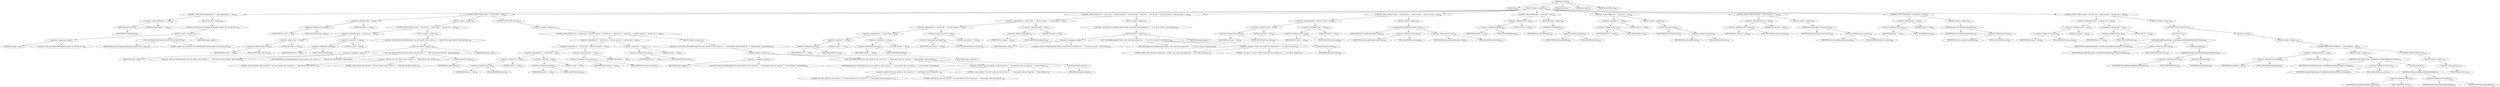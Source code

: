 digraph "execute" {  
"471" [label = <(METHOD,execute)<SUB>362</SUB>> ]
"43" [label = <(PARAM,this)<SUB>362</SUB>> ]
"472" [label = <(BLOCK,&lt;empty&gt;,&lt;empty&gt;)<SUB>362</SUB>> ]
"473" [label = <(CONTROL_STRUCTURE,if (getProject() == null),if (getProject() == null))<SUB>363</SUB>> ]
"474" [label = <(&lt;operator&gt;.equals,getProject() == null)<SUB>363</SUB>> ]
"475" [label = <(getProject,getProject())<SUB>363</SUB>> ]
"42" [label = <(IDENTIFIER,this,getProject())<SUB>363</SUB>> ]
"476" [label = <(LITERAL,null,getProject() == null)<SUB>363</SUB>> ]
"477" [label = <(BLOCK,&lt;empty&gt;,&lt;empty&gt;)<SUB>363</SUB>> ]
"478" [label = <(&lt;operator&gt;.throw,throw new IllegalStateException(&quot;project has not been set&quot;);)<SUB>364</SUB>> ]
"479" [label = <(BLOCK,&lt;empty&gt;,&lt;empty&gt;)<SUB>364</SUB>> ]
"480" [label = <(&lt;operator&gt;.assignment,&lt;empty&gt;)> ]
"481" [label = <(IDENTIFIER,$obj1,&lt;empty&gt;)> ]
"482" [label = <(&lt;operator&gt;.alloc,new IllegalStateException(&quot;project has not been set&quot;))<SUB>364</SUB>> ]
"483" [label = <(&lt;init&gt;,new IllegalStateException(&quot;project has not been set&quot;))<SUB>364</SUB>> ]
"484" [label = <(IDENTIFIER,$obj1,new IllegalStateException(&quot;project has not been set&quot;))> ]
"485" [label = <(LITERAL,&quot;project has not been set&quot;,new IllegalStateException(&quot;project has not been set&quot;))<SUB>364</SUB>> ]
"486" [label = <(IDENTIFIER,$obj1,&lt;empty&gt;)> ]
"487" [label = <(CONTROL_STRUCTURE,if (name != null),if (name != null))<SUB>367</SUB>> ]
"488" [label = <(&lt;operator&gt;.notEquals,name != null)<SUB>367</SUB>> ]
"489" [label = <(&lt;operator&gt;.fieldAccess,this.name)<SUB>367</SUB>> ]
"490" [label = <(IDENTIFIER,this,name != null)<SUB>367</SUB>> ]
"491" [label = <(FIELD_IDENTIFIER,name,name)<SUB>367</SUB>> ]
"492" [label = <(LITERAL,null,name != null)<SUB>367</SUB>> ]
"493" [label = <(BLOCK,&lt;empty&gt;,&lt;empty&gt;)<SUB>367</SUB>> ]
"494" [label = <(CONTROL_STRUCTURE,if (value == null &amp;&amp; ref == null),if (value == null &amp;&amp; ref == null))<SUB>368</SUB>> ]
"495" [label = <(&lt;operator&gt;.logicalAnd,value == null &amp;&amp; ref == null)<SUB>368</SUB>> ]
"496" [label = <(&lt;operator&gt;.equals,value == null)<SUB>368</SUB>> ]
"497" [label = <(&lt;operator&gt;.fieldAccess,this.value)<SUB>368</SUB>> ]
"498" [label = <(IDENTIFIER,this,value == null)<SUB>368</SUB>> ]
"499" [label = <(FIELD_IDENTIFIER,value,value)<SUB>368</SUB>> ]
"500" [label = <(LITERAL,null,value == null)<SUB>368</SUB>> ]
"501" [label = <(&lt;operator&gt;.equals,ref == null)<SUB>368</SUB>> ]
"502" [label = <(&lt;operator&gt;.fieldAccess,this.ref)<SUB>368</SUB>> ]
"503" [label = <(IDENTIFIER,this,ref == null)<SUB>368</SUB>> ]
"504" [label = <(FIELD_IDENTIFIER,ref,ref)<SUB>368</SUB>> ]
"505" [label = <(LITERAL,null,ref == null)<SUB>368</SUB>> ]
"506" [label = <(BLOCK,&lt;empty&gt;,&lt;empty&gt;)<SUB>368</SUB>> ]
"507" [label = <(&lt;operator&gt;.throw,throw new BuildException(&quot;You must specify value, location or &quot; + &quot;refid with the name attribute&quot;, getLocation());)<SUB>369</SUB>> ]
"508" [label = <(BLOCK,&lt;empty&gt;,&lt;empty&gt;)<SUB>369</SUB>> ]
"509" [label = <(&lt;operator&gt;.assignment,&lt;empty&gt;)> ]
"510" [label = <(IDENTIFIER,$obj2,&lt;empty&gt;)> ]
"511" [label = <(&lt;operator&gt;.alloc,new BuildException(&quot;You must specify value, location or &quot; + &quot;refid with the name attribute&quot;, getLocation()))<SUB>369</SUB>> ]
"512" [label = <(&lt;init&gt;,new BuildException(&quot;You must specify value, location or &quot; + &quot;refid with the name attribute&quot;, getLocation()))<SUB>369</SUB>> ]
"513" [label = <(IDENTIFIER,$obj2,new BuildException(&quot;You must specify value, location or &quot; + &quot;refid with the name attribute&quot;, getLocation()))> ]
"514" [label = <(&lt;operator&gt;.addition,&quot;You must specify value, location or &quot; + &quot;refid with the name attribute&quot;)<SUB>369</SUB>> ]
"515" [label = <(LITERAL,&quot;You must specify value, location or &quot;,&quot;You must specify value, location or &quot; + &quot;refid with the name attribute&quot;)<SUB>369</SUB>> ]
"516" [label = <(LITERAL,&quot;refid with the name attribute&quot;,&quot;You must specify value, location or &quot; + &quot;refid with the name attribute&quot;)<SUB>370</SUB>> ]
"517" [label = <(getLocation,getLocation())<SUB>371</SUB>> ]
"44" [label = <(IDENTIFIER,this,getLocation())<SUB>371</SUB>> ]
"518" [label = <(IDENTIFIER,$obj2,&lt;empty&gt;)> ]
"519" [label = <(CONTROL_STRUCTURE,else,else)<SUB>373</SUB>> ]
"520" [label = <(BLOCK,&lt;empty&gt;,&lt;empty&gt;)<SUB>373</SUB>> ]
"521" [label = <(CONTROL_STRUCTURE,if (url == null &amp;&amp; file == null &amp;&amp; resource == null &amp;&amp; env == null),if (url == null &amp;&amp; file == null &amp;&amp; resource == null &amp;&amp; env == null))<SUB>374</SUB>> ]
"522" [label = <(&lt;operator&gt;.logicalAnd,url == null &amp;&amp; file == null &amp;&amp; resource == null &amp;&amp; env == null)<SUB>374</SUB>> ]
"523" [label = <(&lt;operator&gt;.logicalAnd,url == null &amp;&amp; file == null &amp;&amp; resource == null)<SUB>374</SUB>> ]
"524" [label = <(&lt;operator&gt;.logicalAnd,url == null &amp;&amp; file == null)<SUB>374</SUB>> ]
"525" [label = <(&lt;operator&gt;.equals,url == null)<SUB>374</SUB>> ]
"526" [label = <(&lt;operator&gt;.fieldAccess,this.url)<SUB>374</SUB>> ]
"527" [label = <(IDENTIFIER,this,url == null)<SUB>374</SUB>> ]
"528" [label = <(FIELD_IDENTIFIER,url,url)<SUB>374</SUB>> ]
"529" [label = <(LITERAL,null,url == null)<SUB>374</SUB>> ]
"530" [label = <(&lt;operator&gt;.equals,file == null)<SUB>374</SUB>> ]
"531" [label = <(&lt;operator&gt;.fieldAccess,this.file)<SUB>374</SUB>> ]
"532" [label = <(IDENTIFIER,this,file == null)<SUB>374</SUB>> ]
"533" [label = <(FIELD_IDENTIFIER,file,file)<SUB>374</SUB>> ]
"534" [label = <(LITERAL,null,file == null)<SUB>374</SUB>> ]
"535" [label = <(&lt;operator&gt;.equals,resource == null)<SUB>374</SUB>> ]
"536" [label = <(&lt;operator&gt;.fieldAccess,this.resource)<SUB>374</SUB>> ]
"537" [label = <(IDENTIFIER,this,resource == null)<SUB>374</SUB>> ]
"538" [label = <(FIELD_IDENTIFIER,resource,resource)<SUB>374</SUB>> ]
"539" [label = <(LITERAL,null,resource == null)<SUB>374</SUB>> ]
"540" [label = <(&lt;operator&gt;.equals,env == null)<SUB>374</SUB>> ]
"541" [label = <(&lt;operator&gt;.fieldAccess,this.env)<SUB>374</SUB>> ]
"542" [label = <(IDENTIFIER,this,env == null)<SUB>374</SUB>> ]
"543" [label = <(FIELD_IDENTIFIER,env,env)<SUB>374</SUB>> ]
"544" [label = <(LITERAL,null,env == null)<SUB>374</SUB>> ]
"545" [label = <(BLOCK,&lt;empty&gt;,&lt;empty&gt;)<SUB>374</SUB>> ]
"546" [label = <(&lt;operator&gt;.throw,throw new BuildException(&quot;You must specify url, file, resource or &quot; + &quot;environment when not using the &quot; + &quot;name attribute&quot;, getLocation());)<SUB>375</SUB>> ]
"547" [label = <(BLOCK,&lt;empty&gt;,&lt;empty&gt;)<SUB>375</SUB>> ]
"548" [label = <(&lt;operator&gt;.assignment,&lt;empty&gt;)> ]
"549" [label = <(IDENTIFIER,$obj3,&lt;empty&gt;)> ]
"550" [label = <(&lt;operator&gt;.alloc,new BuildException(&quot;You must specify url, file, resource or &quot; + &quot;environment when not using the &quot; + &quot;name attribute&quot;, getLocation()))<SUB>375</SUB>> ]
"551" [label = <(&lt;init&gt;,new BuildException(&quot;You must specify url, file, resource or &quot; + &quot;environment when not using the &quot; + &quot;name attribute&quot;, getLocation()))<SUB>375</SUB>> ]
"552" [label = <(IDENTIFIER,$obj3,new BuildException(&quot;You must specify url, file, resource or &quot; + &quot;environment when not using the &quot; + &quot;name attribute&quot;, getLocation()))> ]
"553" [label = <(&lt;operator&gt;.addition,&quot;You must specify url, file, resource or &quot; + &quot;environment when not using the &quot; + &quot;name attribute&quot;)<SUB>375</SUB>> ]
"554" [label = <(&lt;operator&gt;.addition,&quot;You must specify url, file, resource or &quot; + &quot;environment when not using the &quot;)<SUB>375</SUB>> ]
"555" [label = <(LITERAL,&quot;You must specify url, file, resource or &quot;,&quot;You must specify url, file, resource or &quot; + &quot;environment when not using the &quot;)<SUB>375</SUB>> ]
"556" [label = <(LITERAL,&quot;environment when not using the &quot;,&quot;You must specify url, file, resource or &quot; + &quot;environment when not using the &quot;)<SUB>376</SUB>> ]
"557" [label = <(LITERAL,&quot;name attribute&quot;,&quot;You must specify url, file, resource or &quot; + &quot;environment when not using the &quot; + &quot;name attribute&quot;)<SUB>377</SUB>> ]
"558" [label = <(getLocation,getLocation())<SUB>377</SUB>> ]
"45" [label = <(IDENTIFIER,this,getLocation())<SUB>377</SUB>> ]
"559" [label = <(IDENTIFIER,$obj3,&lt;empty&gt;)> ]
"560" [label = <(CONTROL_STRUCTURE,if (url == null &amp;&amp; file == null &amp;&amp; resource == null &amp;&amp; prefix != null),if (url == null &amp;&amp; file == null &amp;&amp; resource == null &amp;&amp; prefix != null))<SUB>381</SUB>> ]
"561" [label = <(&lt;operator&gt;.logicalAnd,url == null &amp;&amp; file == null &amp;&amp; resource == null &amp;&amp; prefix != null)<SUB>381</SUB>> ]
"562" [label = <(&lt;operator&gt;.logicalAnd,url == null &amp;&amp; file == null &amp;&amp; resource == null)<SUB>381</SUB>> ]
"563" [label = <(&lt;operator&gt;.logicalAnd,url == null &amp;&amp; file == null)<SUB>381</SUB>> ]
"564" [label = <(&lt;operator&gt;.equals,url == null)<SUB>381</SUB>> ]
"565" [label = <(&lt;operator&gt;.fieldAccess,this.url)<SUB>381</SUB>> ]
"566" [label = <(IDENTIFIER,this,url == null)<SUB>381</SUB>> ]
"567" [label = <(FIELD_IDENTIFIER,url,url)<SUB>381</SUB>> ]
"568" [label = <(LITERAL,null,url == null)<SUB>381</SUB>> ]
"569" [label = <(&lt;operator&gt;.equals,file == null)<SUB>381</SUB>> ]
"570" [label = <(&lt;operator&gt;.fieldAccess,this.file)<SUB>381</SUB>> ]
"571" [label = <(IDENTIFIER,this,file == null)<SUB>381</SUB>> ]
"572" [label = <(FIELD_IDENTIFIER,file,file)<SUB>381</SUB>> ]
"573" [label = <(LITERAL,null,file == null)<SUB>381</SUB>> ]
"574" [label = <(&lt;operator&gt;.equals,resource == null)<SUB>381</SUB>> ]
"575" [label = <(&lt;operator&gt;.fieldAccess,this.resource)<SUB>381</SUB>> ]
"576" [label = <(IDENTIFIER,this,resource == null)<SUB>381</SUB>> ]
"577" [label = <(FIELD_IDENTIFIER,resource,resource)<SUB>381</SUB>> ]
"578" [label = <(LITERAL,null,resource == null)<SUB>381</SUB>> ]
"579" [label = <(&lt;operator&gt;.notEquals,prefix != null)<SUB>381</SUB>> ]
"580" [label = <(&lt;operator&gt;.fieldAccess,this.prefix)<SUB>381</SUB>> ]
"581" [label = <(IDENTIFIER,this,prefix != null)<SUB>381</SUB>> ]
"582" [label = <(FIELD_IDENTIFIER,prefix,prefix)<SUB>381</SUB>> ]
"583" [label = <(LITERAL,null,prefix != null)<SUB>381</SUB>> ]
"584" [label = <(BLOCK,&lt;empty&gt;,&lt;empty&gt;)<SUB>381</SUB>> ]
"585" [label = <(&lt;operator&gt;.throw,throw new BuildException(&quot;Prefix is only valid when loading from &quot; + &quot;a url, file or resource&quot;, getLocation());)<SUB>382</SUB>> ]
"586" [label = <(BLOCK,&lt;empty&gt;,&lt;empty&gt;)<SUB>382</SUB>> ]
"587" [label = <(&lt;operator&gt;.assignment,&lt;empty&gt;)> ]
"588" [label = <(IDENTIFIER,$obj4,&lt;empty&gt;)> ]
"589" [label = <(&lt;operator&gt;.alloc,new BuildException(&quot;Prefix is only valid when loading from &quot; + &quot;a url, file or resource&quot;, getLocation()))<SUB>382</SUB>> ]
"590" [label = <(&lt;init&gt;,new BuildException(&quot;Prefix is only valid when loading from &quot; + &quot;a url, file or resource&quot;, getLocation()))<SUB>382</SUB>> ]
"591" [label = <(IDENTIFIER,$obj4,new BuildException(&quot;Prefix is only valid when loading from &quot; + &quot;a url, file or resource&quot;, getLocation()))> ]
"592" [label = <(&lt;operator&gt;.addition,&quot;Prefix is only valid when loading from &quot; + &quot;a url, file or resource&quot;)<SUB>382</SUB>> ]
"593" [label = <(LITERAL,&quot;Prefix is only valid when loading from &quot;,&quot;Prefix is only valid when loading from &quot; + &quot;a url, file or resource&quot;)<SUB>382</SUB>> ]
"594" [label = <(LITERAL,&quot;a url, file or resource&quot;,&quot;Prefix is only valid when loading from &quot; + &quot;a url, file or resource&quot;)<SUB>383</SUB>> ]
"595" [label = <(getLocation,getLocation())<SUB>383</SUB>> ]
"46" [label = <(IDENTIFIER,this,getLocation())<SUB>383</SUB>> ]
"596" [label = <(IDENTIFIER,$obj4,&lt;empty&gt;)> ]
"597" [label = <(CONTROL_STRUCTURE,if ((name != null) &amp;&amp; (value != null)),if ((name != null) &amp;&amp; (value != null)))<SUB>386</SUB>> ]
"598" [label = <(&lt;operator&gt;.logicalAnd,(name != null) &amp;&amp; (value != null))<SUB>386</SUB>> ]
"599" [label = <(&lt;operator&gt;.notEquals,name != null)<SUB>386</SUB>> ]
"600" [label = <(&lt;operator&gt;.fieldAccess,this.name)<SUB>386</SUB>> ]
"601" [label = <(IDENTIFIER,this,name != null)<SUB>386</SUB>> ]
"602" [label = <(FIELD_IDENTIFIER,name,name)<SUB>386</SUB>> ]
"603" [label = <(LITERAL,null,name != null)<SUB>386</SUB>> ]
"604" [label = <(&lt;operator&gt;.notEquals,value != null)<SUB>386</SUB>> ]
"605" [label = <(&lt;operator&gt;.fieldAccess,this.value)<SUB>386</SUB>> ]
"606" [label = <(IDENTIFIER,this,value != null)<SUB>386</SUB>> ]
"607" [label = <(FIELD_IDENTIFIER,value,value)<SUB>386</SUB>> ]
"608" [label = <(LITERAL,null,value != null)<SUB>386</SUB>> ]
"609" [label = <(BLOCK,&lt;empty&gt;,&lt;empty&gt;)<SUB>386</SUB>> ]
"610" [label = <(addProperty,this.addProperty(name, value))<SUB>387</SUB>> ]
"47" [label = <(IDENTIFIER,this,this.addProperty(name, value))<SUB>387</SUB>> ]
"611" [label = <(&lt;operator&gt;.fieldAccess,this.name)<SUB>387</SUB>> ]
"612" [label = <(IDENTIFIER,this,this.addProperty(name, value))<SUB>387</SUB>> ]
"613" [label = <(FIELD_IDENTIFIER,name,name)<SUB>387</SUB>> ]
"614" [label = <(&lt;operator&gt;.fieldAccess,this.value)<SUB>387</SUB>> ]
"615" [label = <(IDENTIFIER,this,this.addProperty(name, value))<SUB>387</SUB>> ]
"616" [label = <(FIELD_IDENTIFIER,value,value)<SUB>387</SUB>> ]
"617" [label = <(CONTROL_STRUCTURE,if (file != null),if (file != null))<SUB>390</SUB>> ]
"618" [label = <(&lt;operator&gt;.notEquals,file != null)<SUB>390</SUB>> ]
"619" [label = <(&lt;operator&gt;.fieldAccess,this.file)<SUB>390</SUB>> ]
"620" [label = <(IDENTIFIER,this,file != null)<SUB>390</SUB>> ]
"621" [label = <(FIELD_IDENTIFIER,file,file)<SUB>390</SUB>> ]
"622" [label = <(LITERAL,null,file != null)<SUB>390</SUB>> ]
"623" [label = <(BLOCK,&lt;empty&gt;,&lt;empty&gt;)<SUB>390</SUB>> ]
"624" [label = <(loadFile,this.loadFile(file))<SUB>391</SUB>> ]
"48" [label = <(IDENTIFIER,this,this.loadFile(file))<SUB>391</SUB>> ]
"625" [label = <(&lt;operator&gt;.fieldAccess,this.file)<SUB>391</SUB>> ]
"626" [label = <(IDENTIFIER,this,this.loadFile(file))<SUB>391</SUB>> ]
"627" [label = <(FIELD_IDENTIFIER,file,file)<SUB>391</SUB>> ]
"628" [label = <(CONTROL_STRUCTURE,if (url != null),if (url != null))<SUB>394</SUB>> ]
"629" [label = <(&lt;operator&gt;.notEquals,url != null)<SUB>394</SUB>> ]
"630" [label = <(&lt;operator&gt;.fieldAccess,this.url)<SUB>394</SUB>> ]
"631" [label = <(IDENTIFIER,this,url != null)<SUB>394</SUB>> ]
"632" [label = <(FIELD_IDENTIFIER,url,url)<SUB>394</SUB>> ]
"633" [label = <(LITERAL,null,url != null)<SUB>394</SUB>> ]
"634" [label = <(BLOCK,&lt;empty&gt;,&lt;empty&gt;)<SUB>394</SUB>> ]
"635" [label = <(loadUrl,this.loadUrl(url))<SUB>395</SUB>> ]
"49" [label = <(IDENTIFIER,this,this.loadUrl(url))<SUB>395</SUB>> ]
"636" [label = <(&lt;operator&gt;.fieldAccess,this.url)<SUB>395</SUB>> ]
"637" [label = <(IDENTIFIER,this,this.loadUrl(url))<SUB>395</SUB>> ]
"638" [label = <(FIELD_IDENTIFIER,url,url)<SUB>395</SUB>> ]
"639" [label = <(CONTROL_STRUCTURE,if (resource != null),if (resource != null))<SUB>398</SUB>> ]
"640" [label = <(&lt;operator&gt;.notEquals,resource != null)<SUB>398</SUB>> ]
"641" [label = <(&lt;operator&gt;.fieldAccess,this.resource)<SUB>398</SUB>> ]
"642" [label = <(IDENTIFIER,this,resource != null)<SUB>398</SUB>> ]
"643" [label = <(FIELD_IDENTIFIER,resource,resource)<SUB>398</SUB>> ]
"644" [label = <(LITERAL,null,resource != null)<SUB>398</SUB>> ]
"645" [label = <(BLOCK,&lt;empty&gt;,&lt;empty&gt;)<SUB>398</SUB>> ]
"646" [label = <(loadResource,this.loadResource(resource))<SUB>399</SUB>> ]
"50" [label = <(IDENTIFIER,this,this.loadResource(resource))<SUB>399</SUB>> ]
"647" [label = <(&lt;operator&gt;.fieldAccess,this.resource)<SUB>399</SUB>> ]
"648" [label = <(IDENTIFIER,this,this.loadResource(resource))<SUB>399</SUB>> ]
"649" [label = <(FIELD_IDENTIFIER,resource,resource)<SUB>399</SUB>> ]
"650" [label = <(CONTROL_STRUCTURE,if (env != null),if (env != null))<SUB>402</SUB>> ]
"651" [label = <(&lt;operator&gt;.notEquals,env != null)<SUB>402</SUB>> ]
"652" [label = <(&lt;operator&gt;.fieldAccess,this.env)<SUB>402</SUB>> ]
"653" [label = <(IDENTIFIER,this,env != null)<SUB>402</SUB>> ]
"654" [label = <(FIELD_IDENTIFIER,env,env)<SUB>402</SUB>> ]
"655" [label = <(LITERAL,null,env != null)<SUB>402</SUB>> ]
"656" [label = <(BLOCK,&lt;empty&gt;,&lt;empty&gt;)<SUB>402</SUB>> ]
"657" [label = <(loadEnvironment,this.loadEnvironment(env))<SUB>403</SUB>> ]
"51" [label = <(IDENTIFIER,this,this.loadEnvironment(env))<SUB>403</SUB>> ]
"658" [label = <(&lt;operator&gt;.fieldAccess,this.env)<SUB>403</SUB>> ]
"659" [label = <(IDENTIFIER,this,this.loadEnvironment(env))<SUB>403</SUB>> ]
"660" [label = <(FIELD_IDENTIFIER,env,env)<SUB>403</SUB>> ]
"661" [label = <(CONTROL_STRUCTURE,if ((name != null) &amp;&amp; (ref != null)),if ((name != null) &amp;&amp; (ref != null)))<SUB>406</SUB>> ]
"662" [label = <(&lt;operator&gt;.logicalAnd,(name != null) &amp;&amp; (ref != null))<SUB>406</SUB>> ]
"663" [label = <(&lt;operator&gt;.notEquals,name != null)<SUB>406</SUB>> ]
"664" [label = <(&lt;operator&gt;.fieldAccess,this.name)<SUB>406</SUB>> ]
"665" [label = <(IDENTIFIER,this,name != null)<SUB>406</SUB>> ]
"666" [label = <(FIELD_IDENTIFIER,name,name)<SUB>406</SUB>> ]
"667" [label = <(LITERAL,null,name != null)<SUB>406</SUB>> ]
"668" [label = <(&lt;operator&gt;.notEquals,ref != null)<SUB>406</SUB>> ]
"669" [label = <(&lt;operator&gt;.fieldAccess,this.ref)<SUB>406</SUB>> ]
"670" [label = <(IDENTIFIER,this,ref != null)<SUB>406</SUB>> ]
"671" [label = <(FIELD_IDENTIFIER,ref,ref)<SUB>406</SUB>> ]
"672" [label = <(LITERAL,null,ref != null)<SUB>406</SUB>> ]
"673" [label = <(BLOCK,&lt;empty&gt;,&lt;empty&gt;)<SUB>406</SUB>> ]
"674" [label = <(CONTROL_STRUCTURE,try,try)<SUB>407</SUB>> ]
"675" [label = <(BLOCK,try,try)<SUB>407</SUB>> ]
"676" [label = <(addProperty,addProperty(name, ref.getReferencedObject(getProject()).toString()))<SUB>408</SUB>> ]
"53" [label = <(IDENTIFIER,this,addProperty(name, ref.getReferencedObject(getProject()).toString()))<SUB>408</SUB>> ]
"677" [label = <(&lt;operator&gt;.fieldAccess,this.name)<SUB>408</SUB>> ]
"678" [label = <(IDENTIFIER,this,addProperty(name, ref.getReferencedObject(getProject()).toString()))<SUB>408</SUB>> ]
"679" [label = <(FIELD_IDENTIFIER,name,name)<SUB>408</SUB>> ]
"680" [label = <(toString,toString())<SUB>409</SUB>> ]
"681" [label = <(getReferencedObject,getReferencedObject(getProject()))<SUB>409</SUB>> ]
"682" [label = <(&lt;operator&gt;.fieldAccess,this.ref)<SUB>409</SUB>> ]
"683" [label = <(IDENTIFIER,this,getReferencedObject(getProject()))<SUB>409</SUB>> ]
"684" [label = <(FIELD_IDENTIFIER,ref,ref)<SUB>409</SUB>> ]
"685" [label = <(getProject,getProject())<SUB>409</SUB>> ]
"52" [label = <(IDENTIFIER,this,getProject())<SUB>409</SUB>> ]
"686" [label = <(BLOCK,catch,catch)> ]
"687" [label = <(BLOCK,&lt;empty&gt;,&lt;empty&gt;)<SUB>410</SUB>> ]
"688" [label = <(CONTROL_STRUCTURE,if (fallback != null),if (fallback != null))<SUB>411</SUB>> ]
"689" [label = <(&lt;operator&gt;.notEquals,fallback != null)<SUB>411</SUB>> ]
"690" [label = <(&lt;operator&gt;.fieldAccess,this.fallback)<SUB>411</SUB>> ]
"691" [label = <(IDENTIFIER,this,fallback != null)<SUB>411</SUB>> ]
"692" [label = <(FIELD_IDENTIFIER,fallback,fallback)<SUB>411</SUB>> ]
"693" [label = <(LITERAL,null,fallback != null)<SUB>411</SUB>> ]
"694" [label = <(BLOCK,&lt;empty&gt;,&lt;empty&gt;)<SUB>411</SUB>> ]
"695" [label = <(addProperty,addProperty(name, ref.getReferencedObject(fallback).toString()))<SUB>412</SUB>> ]
"54" [label = <(IDENTIFIER,this,addProperty(name, ref.getReferencedObject(fallback).toString()))<SUB>412</SUB>> ]
"696" [label = <(&lt;operator&gt;.fieldAccess,this.name)<SUB>412</SUB>> ]
"697" [label = <(IDENTIFIER,this,addProperty(name, ref.getReferencedObject(fallback).toString()))<SUB>412</SUB>> ]
"698" [label = <(FIELD_IDENTIFIER,name,name)<SUB>412</SUB>> ]
"699" [label = <(toString,toString())<SUB>413</SUB>> ]
"700" [label = <(getReferencedObject,getReferencedObject(fallback))<SUB>413</SUB>> ]
"701" [label = <(&lt;operator&gt;.fieldAccess,this.ref)<SUB>413</SUB>> ]
"702" [label = <(IDENTIFIER,this,getReferencedObject(fallback))<SUB>413</SUB>> ]
"703" [label = <(FIELD_IDENTIFIER,ref,ref)<SUB>413</SUB>> ]
"704" [label = <(&lt;operator&gt;.fieldAccess,this.fallback)<SUB>413</SUB>> ]
"705" [label = <(IDENTIFIER,this,getReferencedObject(fallback))<SUB>413</SUB>> ]
"706" [label = <(FIELD_IDENTIFIER,fallback,fallback)<SUB>413</SUB>> ]
"707" [label = <(CONTROL_STRUCTURE,else,else)<SUB>414</SUB>> ]
"708" [label = <(BLOCK,&lt;empty&gt;,&lt;empty&gt;)<SUB>414</SUB>> ]
"709" [label = <(&lt;operator&gt;.throw,throw be;)<SUB>415</SUB>> ]
"710" [label = <(IDENTIFIER,be,throw be;)<SUB>415</SUB>> ]
"711" [label = <(MODIFIER,PUBLIC)> ]
"712" [label = <(MODIFIER,VIRTUAL)> ]
"713" [label = <(METHOD_RETURN,void)<SUB>362</SUB>> ]
  "471" -> "43" 
  "471" -> "472" 
  "471" -> "711" 
  "471" -> "712" 
  "471" -> "713" 
  "472" -> "473" 
  "472" -> "487" 
  "472" -> "560" 
  "472" -> "597" 
  "472" -> "617" 
  "472" -> "628" 
  "472" -> "639" 
  "472" -> "650" 
  "472" -> "661" 
  "473" -> "474" 
  "473" -> "477" 
  "474" -> "475" 
  "474" -> "476" 
  "475" -> "42" 
  "477" -> "478" 
  "478" -> "479" 
  "479" -> "480" 
  "479" -> "483" 
  "479" -> "486" 
  "480" -> "481" 
  "480" -> "482" 
  "483" -> "484" 
  "483" -> "485" 
  "487" -> "488" 
  "487" -> "493" 
  "487" -> "519" 
  "488" -> "489" 
  "488" -> "492" 
  "489" -> "490" 
  "489" -> "491" 
  "493" -> "494" 
  "494" -> "495" 
  "494" -> "506" 
  "495" -> "496" 
  "495" -> "501" 
  "496" -> "497" 
  "496" -> "500" 
  "497" -> "498" 
  "497" -> "499" 
  "501" -> "502" 
  "501" -> "505" 
  "502" -> "503" 
  "502" -> "504" 
  "506" -> "507" 
  "507" -> "508" 
  "508" -> "509" 
  "508" -> "512" 
  "508" -> "518" 
  "509" -> "510" 
  "509" -> "511" 
  "512" -> "513" 
  "512" -> "514" 
  "512" -> "517" 
  "514" -> "515" 
  "514" -> "516" 
  "517" -> "44" 
  "519" -> "520" 
  "520" -> "521" 
  "521" -> "522" 
  "521" -> "545" 
  "522" -> "523" 
  "522" -> "540" 
  "523" -> "524" 
  "523" -> "535" 
  "524" -> "525" 
  "524" -> "530" 
  "525" -> "526" 
  "525" -> "529" 
  "526" -> "527" 
  "526" -> "528" 
  "530" -> "531" 
  "530" -> "534" 
  "531" -> "532" 
  "531" -> "533" 
  "535" -> "536" 
  "535" -> "539" 
  "536" -> "537" 
  "536" -> "538" 
  "540" -> "541" 
  "540" -> "544" 
  "541" -> "542" 
  "541" -> "543" 
  "545" -> "546" 
  "546" -> "547" 
  "547" -> "548" 
  "547" -> "551" 
  "547" -> "559" 
  "548" -> "549" 
  "548" -> "550" 
  "551" -> "552" 
  "551" -> "553" 
  "551" -> "558" 
  "553" -> "554" 
  "553" -> "557" 
  "554" -> "555" 
  "554" -> "556" 
  "558" -> "45" 
  "560" -> "561" 
  "560" -> "584" 
  "561" -> "562" 
  "561" -> "579" 
  "562" -> "563" 
  "562" -> "574" 
  "563" -> "564" 
  "563" -> "569" 
  "564" -> "565" 
  "564" -> "568" 
  "565" -> "566" 
  "565" -> "567" 
  "569" -> "570" 
  "569" -> "573" 
  "570" -> "571" 
  "570" -> "572" 
  "574" -> "575" 
  "574" -> "578" 
  "575" -> "576" 
  "575" -> "577" 
  "579" -> "580" 
  "579" -> "583" 
  "580" -> "581" 
  "580" -> "582" 
  "584" -> "585" 
  "585" -> "586" 
  "586" -> "587" 
  "586" -> "590" 
  "586" -> "596" 
  "587" -> "588" 
  "587" -> "589" 
  "590" -> "591" 
  "590" -> "592" 
  "590" -> "595" 
  "592" -> "593" 
  "592" -> "594" 
  "595" -> "46" 
  "597" -> "598" 
  "597" -> "609" 
  "598" -> "599" 
  "598" -> "604" 
  "599" -> "600" 
  "599" -> "603" 
  "600" -> "601" 
  "600" -> "602" 
  "604" -> "605" 
  "604" -> "608" 
  "605" -> "606" 
  "605" -> "607" 
  "609" -> "610" 
  "610" -> "47" 
  "610" -> "611" 
  "610" -> "614" 
  "611" -> "612" 
  "611" -> "613" 
  "614" -> "615" 
  "614" -> "616" 
  "617" -> "618" 
  "617" -> "623" 
  "618" -> "619" 
  "618" -> "622" 
  "619" -> "620" 
  "619" -> "621" 
  "623" -> "624" 
  "624" -> "48" 
  "624" -> "625" 
  "625" -> "626" 
  "625" -> "627" 
  "628" -> "629" 
  "628" -> "634" 
  "629" -> "630" 
  "629" -> "633" 
  "630" -> "631" 
  "630" -> "632" 
  "634" -> "635" 
  "635" -> "49" 
  "635" -> "636" 
  "636" -> "637" 
  "636" -> "638" 
  "639" -> "640" 
  "639" -> "645" 
  "640" -> "641" 
  "640" -> "644" 
  "641" -> "642" 
  "641" -> "643" 
  "645" -> "646" 
  "646" -> "50" 
  "646" -> "647" 
  "647" -> "648" 
  "647" -> "649" 
  "650" -> "651" 
  "650" -> "656" 
  "651" -> "652" 
  "651" -> "655" 
  "652" -> "653" 
  "652" -> "654" 
  "656" -> "657" 
  "657" -> "51" 
  "657" -> "658" 
  "658" -> "659" 
  "658" -> "660" 
  "661" -> "662" 
  "661" -> "673" 
  "662" -> "663" 
  "662" -> "668" 
  "663" -> "664" 
  "663" -> "667" 
  "664" -> "665" 
  "664" -> "666" 
  "668" -> "669" 
  "668" -> "672" 
  "669" -> "670" 
  "669" -> "671" 
  "673" -> "674" 
  "674" -> "675" 
  "674" -> "686" 
  "675" -> "676" 
  "676" -> "53" 
  "676" -> "677" 
  "676" -> "680" 
  "677" -> "678" 
  "677" -> "679" 
  "680" -> "681" 
  "681" -> "682" 
  "681" -> "685" 
  "682" -> "683" 
  "682" -> "684" 
  "685" -> "52" 
  "686" -> "687" 
  "687" -> "688" 
  "688" -> "689" 
  "688" -> "694" 
  "688" -> "707" 
  "689" -> "690" 
  "689" -> "693" 
  "690" -> "691" 
  "690" -> "692" 
  "694" -> "695" 
  "695" -> "54" 
  "695" -> "696" 
  "695" -> "699" 
  "696" -> "697" 
  "696" -> "698" 
  "699" -> "700" 
  "700" -> "701" 
  "700" -> "704" 
  "701" -> "702" 
  "701" -> "703" 
  "704" -> "705" 
  "704" -> "706" 
  "707" -> "708" 
  "708" -> "709" 
  "709" -> "710" 
}
